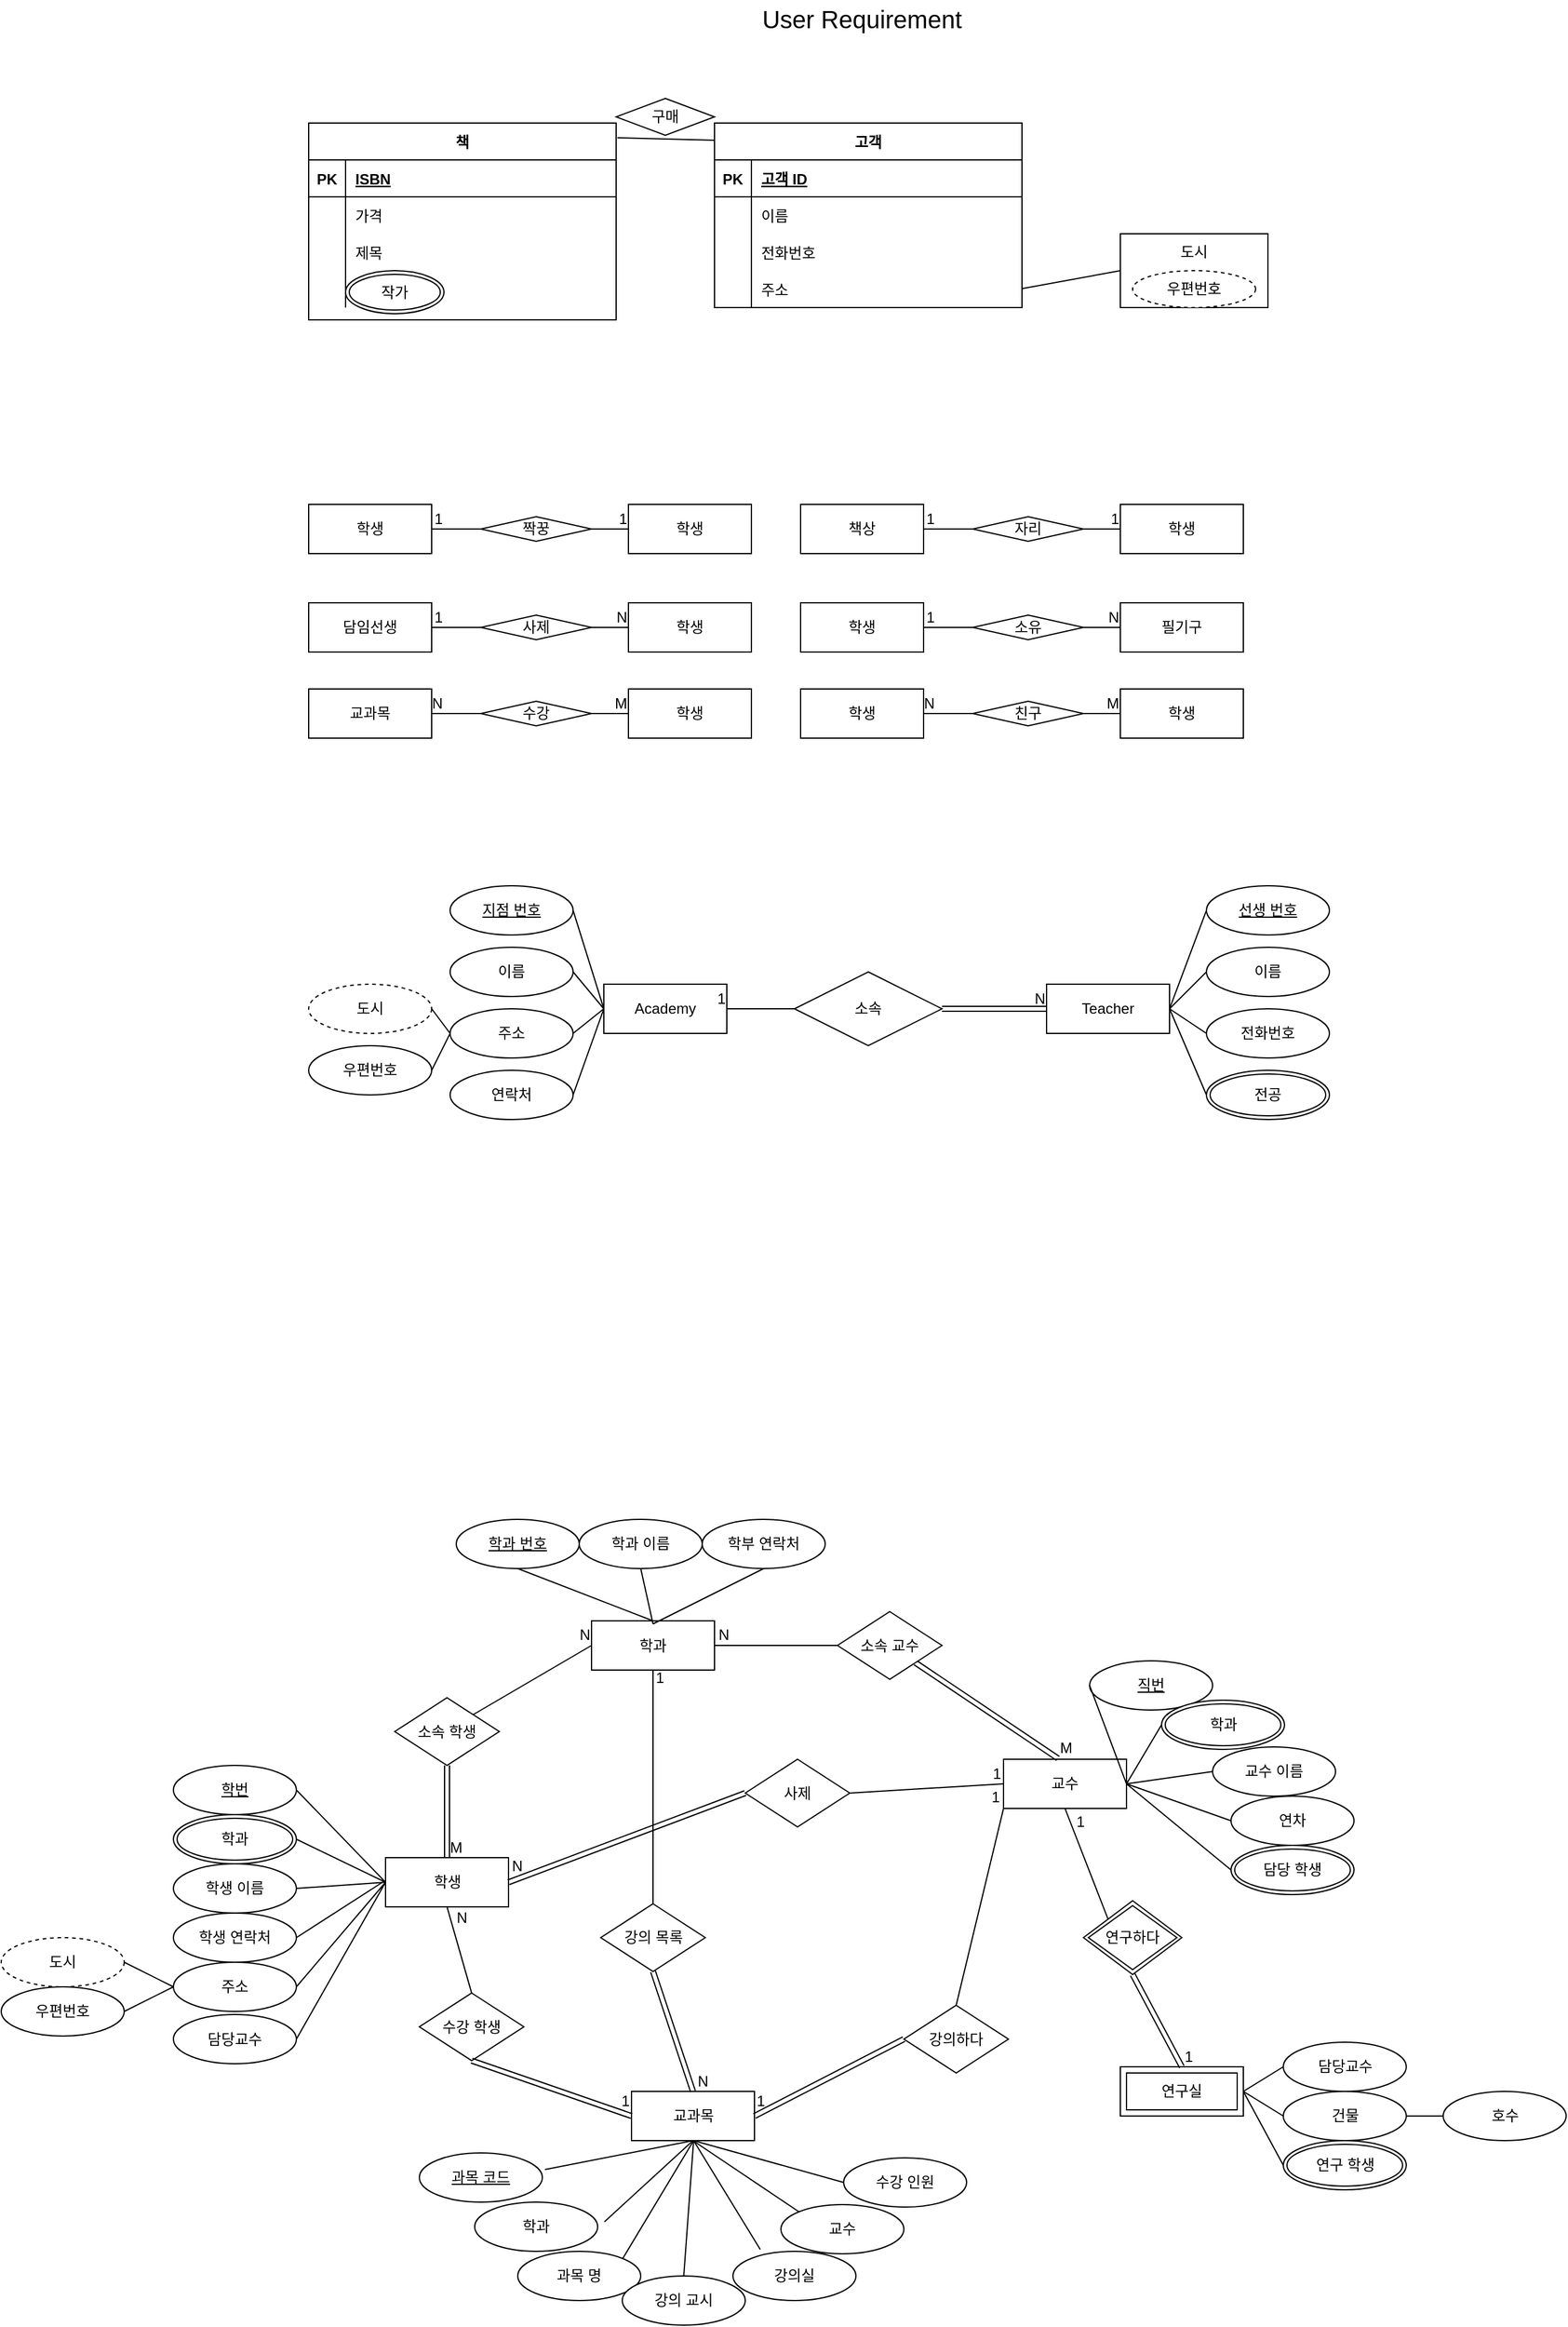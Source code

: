 <mxfile version="21.8.2" type="device">
  <diagram id="R2lEEEUBdFMjLlhIrx00" name="Page-1">
    <mxGraphModel dx="2099" dy="631" grid="1" gridSize="10" guides="1" tooltips="1" connect="1" arrows="1" fold="1" page="1" pageScale="1" pageWidth="850" pageHeight="1100" math="0" shadow="0" extFonts="Permanent Marker^https://fonts.googleapis.com/css?family=Permanent+Marker">
      <root>
        <mxCell id="0" />
        <mxCell id="1" parent="0" />
        <mxCell id="C-vyLk0tnHw3VtMMgP7b-2" value="고객" style="shape=table;startSize=30;container=1;collapsible=1;childLayout=tableLayout;fixedRows=1;rowLines=0;fontStyle=1;align=center;resizeLast=1;" parent="1" vertex="1">
          <mxGeometry x="450" y="120" width="250" height="150" as="geometry" />
        </mxCell>
        <mxCell id="C-vyLk0tnHw3VtMMgP7b-3" value="" style="shape=partialRectangle;collapsible=0;dropTarget=0;pointerEvents=0;fillColor=none;points=[[0,0.5],[1,0.5]];portConstraint=eastwest;top=0;left=0;right=0;bottom=1;" parent="C-vyLk0tnHw3VtMMgP7b-2" vertex="1">
          <mxGeometry y="30" width="250" height="30" as="geometry" />
        </mxCell>
        <mxCell id="C-vyLk0tnHw3VtMMgP7b-4" value="PK" style="shape=partialRectangle;overflow=hidden;connectable=0;fillColor=none;top=0;left=0;bottom=0;right=0;fontStyle=1;" parent="C-vyLk0tnHw3VtMMgP7b-3" vertex="1">
          <mxGeometry width="30" height="30" as="geometry">
            <mxRectangle width="30" height="30" as="alternateBounds" />
          </mxGeometry>
        </mxCell>
        <mxCell id="C-vyLk0tnHw3VtMMgP7b-5" value="고객 ID" style="shape=partialRectangle;overflow=hidden;connectable=0;fillColor=none;top=0;left=0;bottom=0;right=0;align=left;spacingLeft=6;fontStyle=5;" parent="C-vyLk0tnHw3VtMMgP7b-3" vertex="1">
          <mxGeometry x="30" width="220" height="30" as="geometry">
            <mxRectangle width="220" height="30" as="alternateBounds" />
          </mxGeometry>
        </mxCell>
        <mxCell id="C-vyLk0tnHw3VtMMgP7b-6" value="" style="shape=partialRectangle;collapsible=0;dropTarget=0;pointerEvents=0;fillColor=none;points=[[0,0.5],[1,0.5]];portConstraint=eastwest;top=0;left=0;right=0;bottom=0;" parent="C-vyLk0tnHw3VtMMgP7b-2" vertex="1">
          <mxGeometry y="60" width="250" height="30" as="geometry" />
        </mxCell>
        <mxCell id="C-vyLk0tnHw3VtMMgP7b-7" value="" style="shape=partialRectangle;overflow=hidden;connectable=0;fillColor=none;top=0;left=0;bottom=0;right=0;" parent="C-vyLk0tnHw3VtMMgP7b-6" vertex="1">
          <mxGeometry width="30" height="30" as="geometry">
            <mxRectangle width="30" height="30" as="alternateBounds" />
          </mxGeometry>
        </mxCell>
        <mxCell id="C-vyLk0tnHw3VtMMgP7b-8" value="이름" style="shape=partialRectangle;overflow=hidden;connectable=0;fillColor=none;top=0;left=0;bottom=0;right=0;align=left;spacingLeft=6;" parent="C-vyLk0tnHw3VtMMgP7b-6" vertex="1">
          <mxGeometry x="30" width="220" height="30" as="geometry">
            <mxRectangle width="220" height="30" as="alternateBounds" />
          </mxGeometry>
        </mxCell>
        <mxCell id="C-vyLk0tnHw3VtMMgP7b-9" value="" style="shape=partialRectangle;collapsible=0;dropTarget=0;pointerEvents=0;fillColor=none;points=[[0,0.5],[1,0.5]];portConstraint=eastwest;top=0;left=0;right=0;bottom=0;" parent="C-vyLk0tnHw3VtMMgP7b-2" vertex="1">
          <mxGeometry y="90" width="250" height="30" as="geometry" />
        </mxCell>
        <mxCell id="C-vyLk0tnHw3VtMMgP7b-10" value="" style="shape=partialRectangle;overflow=hidden;connectable=0;fillColor=none;top=0;left=0;bottom=0;right=0;" parent="C-vyLk0tnHw3VtMMgP7b-9" vertex="1">
          <mxGeometry width="30" height="30" as="geometry">
            <mxRectangle width="30" height="30" as="alternateBounds" />
          </mxGeometry>
        </mxCell>
        <mxCell id="C-vyLk0tnHw3VtMMgP7b-11" value="전화번호" style="shape=partialRectangle;overflow=hidden;connectable=0;fillColor=none;top=0;left=0;bottom=0;right=0;align=left;spacingLeft=6;" parent="C-vyLk0tnHw3VtMMgP7b-9" vertex="1">
          <mxGeometry x="30" width="220" height="30" as="geometry">
            <mxRectangle width="220" height="30" as="alternateBounds" />
          </mxGeometry>
        </mxCell>
        <mxCell id="0yMtdjZ281zvmZVVcCrk-2" value="" style="shape=partialRectangle;collapsible=0;dropTarget=0;pointerEvents=0;fillColor=none;points=[[0,0.5],[1,0.5]];portConstraint=eastwest;top=0;left=0;right=0;bottom=0;" vertex="1" parent="C-vyLk0tnHw3VtMMgP7b-2">
          <mxGeometry y="120" width="250" height="30" as="geometry" />
        </mxCell>
        <mxCell id="0yMtdjZ281zvmZVVcCrk-3" value="" style="shape=partialRectangle;overflow=hidden;connectable=0;fillColor=none;top=0;left=0;bottom=0;right=0;" vertex="1" parent="0yMtdjZ281zvmZVVcCrk-2">
          <mxGeometry width="30" height="30" as="geometry">
            <mxRectangle width="30" height="30" as="alternateBounds" />
          </mxGeometry>
        </mxCell>
        <mxCell id="0yMtdjZ281zvmZVVcCrk-4" value="주소" style="shape=partialRectangle;overflow=hidden;connectable=0;fillColor=none;top=0;left=0;bottom=0;right=0;align=left;spacingLeft=6;" vertex="1" parent="0yMtdjZ281zvmZVVcCrk-2">
          <mxGeometry x="30" width="220" height="30" as="geometry">
            <mxRectangle width="220" height="30" as="alternateBounds" />
          </mxGeometry>
        </mxCell>
        <mxCell id="C-vyLk0tnHw3VtMMgP7b-23" value="책" style="shape=table;startSize=30;container=1;collapsible=1;childLayout=tableLayout;fixedRows=1;rowLines=0;fontStyle=1;align=center;resizeLast=1;" parent="1" vertex="1">
          <mxGeometry x="120" y="120" width="250" height="160" as="geometry" />
        </mxCell>
        <mxCell id="C-vyLk0tnHw3VtMMgP7b-24" value="" style="shape=partialRectangle;collapsible=0;dropTarget=0;pointerEvents=0;fillColor=none;points=[[0,0.5],[1,0.5]];portConstraint=eastwest;top=0;left=0;right=0;bottom=1;" parent="C-vyLk0tnHw3VtMMgP7b-23" vertex="1">
          <mxGeometry y="30" width="250" height="30" as="geometry" />
        </mxCell>
        <mxCell id="C-vyLk0tnHw3VtMMgP7b-25" value="PK" style="shape=partialRectangle;overflow=hidden;connectable=0;fillColor=none;top=0;left=0;bottom=0;right=0;fontStyle=1;" parent="C-vyLk0tnHw3VtMMgP7b-24" vertex="1">
          <mxGeometry width="30" height="30" as="geometry">
            <mxRectangle width="30" height="30" as="alternateBounds" />
          </mxGeometry>
        </mxCell>
        <mxCell id="C-vyLk0tnHw3VtMMgP7b-26" value="ISBN" style="shape=partialRectangle;overflow=hidden;connectable=0;fillColor=none;top=0;left=0;bottom=0;right=0;align=left;spacingLeft=6;fontStyle=5;" parent="C-vyLk0tnHw3VtMMgP7b-24" vertex="1">
          <mxGeometry x="30" width="220" height="30" as="geometry">
            <mxRectangle width="220" height="30" as="alternateBounds" />
          </mxGeometry>
        </mxCell>
        <mxCell id="C-vyLk0tnHw3VtMMgP7b-27" value="" style="shape=partialRectangle;collapsible=0;dropTarget=0;pointerEvents=0;fillColor=none;points=[[0,0.5],[1,0.5]];portConstraint=eastwest;top=0;left=0;right=0;bottom=0;" parent="C-vyLk0tnHw3VtMMgP7b-23" vertex="1">
          <mxGeometry y="60" width="250" height="30" as="geometry" />
        </mxCell>
        <mxCell id="C-vyLk0tnHw3VtMMgP7b-28" value="" style="shape=partialRectangle;overflow=hidden;connectable=0;fillColor=none;top=0;left=0;bottom=0;right=0;" parent="C-vyLk0tnHw3VtMMgP7b-27" vertex="1">
          <mxGeometry width="30" height="30" as="geometry">
            <mxRectangle width="30" height="30" as="alternateBounds" />
          </mxGeometry>
        </mxCell>
        <mxCell id="C-vyLk0tnHw3VtMMgP7b-29" value="가격" style="shape=partialRectangle;overflow=hidden;connectable=0;fillColor=none;top=0;left=0;bottom=0;right=0;align=left;spacingLeft=6;" parent="C-vyLk0tnHw3VtMMgP7b-27" vertex="1">
          <mxGeometry x="30" width="220" height="30" as="geometry">
            <mxRectangle width="220" height="30" as="alternateBounds" />
          </mxGeometry>
        </mxCell>
        <mxCell id="0yMtdjZ281zvmZVVcCrk-5" value="" style="shape=partialRectangle;collapsible=0;dropTarget=0;pointerEvents=0;fillColor=none;points=[[0,0.5],[1,0.5]];portConstraint=eastwest;top=0;left=0;right=0;bottom=0;" vertex="1" parent="C-vyLk0tnHw3VtMMgP7b-23">
          <mxGeometry y="90" width="250" height="30" as="geometry" />
        </mxCell>
        <mxCell id="0yMtdjZ281zvmZVVcCrk-6" value="" style="shape=partialRectangle;overflow=hidden;connectable=0;fillColor=none;top=0;left=0;bottom=0;right=0;" vertex="1" parent="0yMtdjZ281zvmZVVcCrk-5">
          <mxGeometry width="30" height="30" as="geometry">
            <mxRectangle width="30" height="30" as="alternateBounds" />
          </mxGeometry>
        </mxCell>
        <mxCell id="0yMtdjZ281zvmZVVcCrk-7" value="제목" style="shape=partialRectangle;overflow=hidden;connectable=0;fillColor=none;top=0;left=0;bottom=0;right=0;align=left;spacingLeft=6;" vertex="1" parent="0yMtdjZ281zvmZVVcCrk-5">
          <mxGeometry x="30" width="220" height="30" as="geometry">
            <mxRectangle width="220" height="30" as="alternateBounds" />
          </mxGeometry>
        </mxCell>
        <mxCell id="0yMtdjZ281zvmZVVcCrk-8" value="" style="shape=partialRectangle;collapsible=0;dropTarget=0;pointerEvents=0;fillColor=none;points=[[0,0.5],[1,0.5]];portConstraint=eastwest;top=0;left=0;right=0;bottom=0;" vertex="1" parent="C-vyLk0tnHw3VtMMgP7b-23">
          <mxGeometry y="120" width="250" height="30" as="geometry" />
        </mxCell>
        <mxCell id="0yMtdjZ281zvmZVVcCrk-9" value="" style="shape=partialRectangle;overflow=hidden;connectable=0;fillColor=none;top=0;left=0;bottom=0;right=0;" vertex="1" parent="0yMtdjZ281zvmZVVcCrk-8">
          <mxGeometry width="30" height="30" as="geometry">
            <mxRectangle width="30" height="30" as="alternateBounds" />
          </mxGeometry>
        </mxCell>
        <mxCell id="0yMtdjZ281zvmZVVcCrk-10" value="" style="shape=partialRectangle;overflow=hidden;connectable=0;fillColor=none;top=0;left=0;bottom=0;right=0;align=left;spacingLeft=6;" vertex="1" parent="0yMtdjZ281zvmZVVcCrk-8">
          <mxGeometry x="30" width="220" height="30" as="geometry">
            <mxRectangle width="220" height="30" as="alternateBounds" />
          </mxGeometry>
        </mxCell>
        <mxCell id="0yMtdjZ281zvmZVVcCrk-13" value="" style="endArrow=none;html=1;rounded=0;exitX=1.004;exitY=0.075;exitDx=0;exitDy=0;exitPerimeter=0;entryX=0;entryY=0.093;entryDx=0;entryDy=0;entryPerimeter=0;" edge="1" parent="1" source="C-vyLk0tnHw3VtMMgP7b-23" target="C-vyLk0tnHw3VtMMgP7b-2">
          <mxGeometry width="50" height="50" relative="1" as="geometry">
            <mxPoint x="510" y="410" as="sourcePoint" />
            <mxPoint x="560" y="360" as="targetPoint" />
          </mxGeometry>
        </mxCell>
        <mxCell id="0yMtdjZ281zvmZVVcCrk-14" value="" style="rounded=0;whiteSpace=wrap;html=1;" vertex="1" parent="1">
          <mxGeometry x="780" y="210" width="120" height="60" as="geometry" />
        </mxCell>
        <mxCell id="0yMtdjZ281zvmZVVcCrk-16" value="" style="endArrow=none;html=1;rounded=0;entryX=0;entryY=0.5;entryDx=0;entryDy=0;exitX=0;exitY=0.5;exitDx=0;exitDy=0;" edge="1" parent="1" target="0yMtdjZ281zvmZVVcCrk-14">
          <mxGeometry width="50" height="50" relative="1" as="geometry">
            <mxPoint x="700" y="254.58" as="sourcePoint" />
            <mxPoint x="820" y="254.58" as="targetPoint" />
          </mxGeometry>
        </mxCell>
        <mxCell id="0yMtdjZ281zvmZVVcCrk-19" value="&lt;font style=&quot;font-size: 20px;&quot;&gt;User Requirement&lt;/font&gt;" style="text;html=1;strokeColor=none;fillColor=none;align=center;verticalAlign=middle;whiteSpace=wrap;rounded=0;" vertex="1" parent="1">
          <mxGeometry x="480" y="20" width="180" height="30" as="geometry" />
        </mxCell>
        <mxCell id="0yMtdjZ281zvmZVVcCrk-20" value="" style="rhombus;whiteSpace=wrap;html=1;" vertex="1" parent="1">
          <mxGeometry x="370" y="100" width="80" height="30" as="geometry" />
        </mxCell>
        <mxCell id="0yMtdjZ281zvmZVVcCrk-21" value="구매" style="text;html=1;strokeColor=none;fillColor=none;align=center;verticalAlign=middle;whiteSpace=wrap;rounded=0;" vertex="1" parent="1">
          <mxGeometry x="380" y="100" width="60" height="30" as="geometry" />
        </mxCell>
        <mxCell id="0yMtdjZ281zvmZVVcCrk-23" value="우편번호" style="ellipse;whiteSpace=wrap;html=1;align=center;dashed=1;" vertex="1" parent="1">
          <mxGeometry x="790" y="240" width="100" height="30" as="geometry" />
        </mxCell>
        <mxCell id="0yMtdjZ281zvmZVVcCrk-24" value="작가" style="ellipse;shape=doubleEllipse;margin=3;whiteSpace=wrap;html=1;align=center;" vertex="1" parent="1">
          <mxGeometry x="150" y="240" width="80" height="35" as="geometry" />
        </mxCell>
        <mxCell id="0yMtdjZ281zvmZVVcCrk-25" value="도시" style="text;html=1;strokeColor=none;fillColor=none;align=center;verticalAlign=middle;whiteSpace=wrap;rounded=0;" vertex="1" parent="1">
          <mxGeometry x="810" y="210" width="60" height="30" as="geometry" />
        </mxCell>
        <mxCell id="0yMtdjZ281zvmZVVcCrk-26" value="학생" style="ellipse;whiteSpace=wrap;html=1;align=center;" vertex="1" parent="1">
          <mxGeometry x="120" y="430" width="100" height="40" as="geometry" />
        </mxCell>
        <mxCell id="0yMtdjZ281zvmZVVcCrk-45" style="edgeStyle=orthogonalEdgeStyle;rounded=0;orthogonalLoop=1;jettySize=auto;html=1;exitX=1;exitY=0.5;exitDx=0;exitDy=0;" edge="1" parent="1" source="0yMtdjZ281zvmZVVcCrk-27">
          <mxGeometry relative="1" as="geometry">
            <mxPoint x="470" y="450.167" as="targetPoint" />
          </mxGeometry>
        </mxCell>
        <mxCell id="0yMtdjZ281zvmZVVcCrk-27" value="학생" style="ellipse;whiteSpace=wrap;html=1;align=center;" vertex="1" parent="1">
          <mxGeometry x="380" y="430" width="100" height="40" as="geometry" />
        </mxCell>
        <mxCell id="0yMtdjZ281zvmZVVcCrk-28" value="" style="endArrow=none;html=1;rounded=0;entryX=0;entryY=0.5;entryDx=0;entryDy=0;" edge="1" parent="1" target="0yMtdjZ281zvmZVVcCrk-27">
          <mxGeometry relative="1" as="geometry">
            <mxPoint x="220" y="450" as="sourcePoint" />
            <mxPoint x="300" y="450" as="targetPoint" />
          </mxGeometry>
        </mxCell>
        <mxCell id="0yMtdjZ281zvmZVVcCrk-29" value="1" style="resizable=0;html=1;whiteSpace=wrap;align=right;verticalAlign=bottom;" connectable="0" vertex="1" parent="0yMtdjZ281zvmZVVcCrk-28">
          <mxGeometry x="1" relative="1" as="geometry" />
        </mxCell>
        <mxCell id="0yMtdjZ281zvmZVVcCrk-30" value="1" style="resizable=0;html=1;whiteSpace=wrap;align=right;verticalAlign=bottom;" connectable="0" vertex="1" parent="0yMtdjZ281zvmZVVcCrk-28">
          <mxGeometry x="1" relative="1" as="geometry">
            <mxPoint x="-150" as="offset" />
          </mxGeometry>
        </mxCell>
        <mxCell id="0yMtdjZ281zvmZVVcCrk-46" value="1" style="resizable=0;html=1;whiteSpace=wrap;align=right;verticalAlign=bottom;" connectable="0" vertex="1" parent="0yMtdjZ281zvmZVVcCrk-28">
          <mxGeometry x="1" relative="1" as="geometry">
            <mxPoint x="-150" y="80" as="offset" />
          </mxGeometry>
        </mxCell>
        <mxCell id="0yMtdjZ281zvmZVVcCrk-69" value="1" style="resizable=0;html=1;whiteSpace=wrap;align=right;verticalAlign=bottom;" connectable="0" vertex="1" parent="0yMtdjZ281zvmZVVcCrk-28">
          <mxGeometry x="1" relative="1" as="geometry">
            <mxPoint x="250" y="80" as="offset" />
          </mxGeometry>
        </mxCell>
        <mxCell id="0yMtdjZ281zvmZVVcCrk-32" value="짝꿍" style="shape=rhombus;perimeter=rhombusPerimeter;whiteSpace=wrap;html=1;align=center;" vertex="1" parent="1">
          <mxGeometry x="260" y="440" width="90" height="20" as="geometry" />
        </mxCell>
        <mxCell id="0yMtdjZ281zvmZVVcCrk-33" value="담임 선생" style="ellipse;whiteSpace=wrap;html=1;align=center;" vertex="1" parent="1">
          <mxGeometry x="120" y="510" width="100" height="40" as="geometry" />
        </mxCell>
        <mxCell id="0yMtdjZ281zvmZVVcCrk-34" value="학생" style="ellipse;whiteSpace=wrap;html=1;align=center;" vertex="1" parent="1">
          <mxGeometry x="380" y="510" width="100" height="40" as="geometry" />
        </mxCell>
        <mxCell id="0yMtdjZ281zvmZVVcCrk-43" value="" style="endArrow=none;html=1;rounded=0;" edge="1" parent="1" source="0yMtdjZ281zvmZVVcCrk-38">
          <mxGeometry relative="1" as="geometry">
            <mxPoint x="220" y="530" as="sourcePoint" />
            <mxPoint x="380" y="530" as="targetPoint" />
          </mxGeometry>
        </mxCell>
        <mxCell id="0yMtdjZ281zvmZVVcCrk-44" value="N" style="resizable=0;html=1;whiteSpace=wrap;align=right;verticalAlign=bottom;" connectable="0" vertex="1" parent="0yMtdjZ281zvmZVVcCrk-43">
          <mxGeometry x="1" relative="1" as="geometry" />
        </mxCell>
        <mxCell id="0yMtdjZ281zvmZVVcCrk-49" value="교과목" style="ellipse;whiteSpace=wrap;html=1;align=center;" vertex="1" parent="1">
          <mxGeometry x="120" y="580" width="100" height="40" as="geometry" />
        </mxCell>
        <mxCell id="0yMtdjZ281zvmZVVcCrk-50" value="학생" style="ellipse;whiteSpace=wrap;html=1;align=center;" vertex="1" parent="1">
          <mxGeometry x="380" y="580" width="100" height="40" as="geometry" />
        </mxCell>
        <mxCell id="0yMtdjZ281zvmZVVcCrk-54" value="M" style="resizable=0;html=1;whiteSpace=wrap;align=right;verticalAlign=bottom;" connectable="0" vertex="1" parent="1">
          <mxGeometry x="380" y="600" as="geometry" />
        </mxCell>
        <mxCell id="0yMtdjZ281zvmZVVcCrk-55" value="학생" style="ellipse;whiteSpace=wrap;html=1;align=center;" vertex="1" parent="1">
          <mxGeometry x="520" y="580" width="100" height="40" as="geometry" />
        </mxCell>
        <mxCell id="0yMtdjZ281zvmZVVcCrk-56" value="학생" style="ellipse;whiteSpace=wrap;html=1;align=center;" vertex="1" parent="1">
          <mxGeometry x="780" y="580" width="100" height="40" as="geometry" />
        </mxCell>
        <mxCell id="0yMtdjZ281zvmZVVcCrk-58" value="" style="endArrow=none;html=1;rounded=0;" edge="1" parent="1" source="0yMtdjZ281zvmZVVcCrk-57">
          <mxGeometry relative="1" as="geometry">
            <mxPoint x="620" y="600" as="sourcePoint" />
            <mxPoint x="780" y="600" as="targetPoint" />
          </mxGeometry>
        </mxCell>
        <mxCell id="0yMtdjZ281zvmZVVcCrk-59" value="N" style="resizable=0;html=1;whiteSpace=wrap;align=right;verticalAlign=bottom;" connectable="0" vertex="1" parent="0yMtdjZ281zvmZVVcCrk-58">
          <mxGeometry x="1" relative="1" as="geometry">
            <mxPoint x="-150" as="offset" />
          </mxGeometry>
        </mxCell>
        <mxCell id="0yMtdjZ281zvmZVVcCrk-60" value="M" style="resizable=0;html=1;whiteSpace=wrap;align=right;verticalAlign=bottom;" connectable="0" vertex="1" parent="1">
          <mxGeometry x="780" y="600" as="geometry" />
        </mxCell>
        <mxCell id="0yMtdjZ281zvmZVVcCrk-61" value="책상" style="ellipse;whiteSpace=wrap;html=1;align=center;" vertex="1" parent="1">
          <mxGeometry x="520" y="430" width="100" height="40" as="geometry" />
        </mxCell>
        <mxCell id="0yMtdjZ281zvmZVVcCrk-62" style="edgeStyle=orthogonalEdgeStyle;rounded=0;orthogonalLoop=1;jettySize=auto;html=1;exitX=1;exitY=0.5;exitDx=0;exitDy=0;" edge="1" source="0yMtdjZ281zvmZVVcCrk-63" parent="1">
          <mxGeometry relative="1" as="geometry">
            <mxPoint x="870" y="450.167" as="targetPoint" />
          </mxGeometry>
        </mxCell>
        <mxCell id="0yMtdjZ281zvmZVVcCrk-63" value="학생" style="ellipse;whiteSpace=wrap;html=1;align=center;" vertex="1" parent="1">
          <mxGeometry x="780" y="430" width="100" height="40" as="geometry" />
        </mxCell>
        <mxCell id="0yMtdjZ281zvmZVVcCrk-64" value="" style="endArrow=none;html=1;rounded=0;entryX=0;entryY=0.5;entryDx=0;entryDy=0;" edge="1" target="0yMtdjZ281zvmZVVcCrk-63" parent="1" source="0yMtdjZ281zvmZVVcCrk-68">
          <mxGeometry relative="1" as="geometry">
            <mxPoint x="620" y="450" as="sourcePoint" />
            <mxPoint x="700" y="450" as="targetPoint" />
          </mxGeometry>
        </mxCell>
        <mxCell id="0yMtdjZ281zvmZVVcCrk-65" value="1" style="resizable=0;html=1;whiteSpace=wrap;align=right;verticalAlign=bottom;" connectable="0" vertex="1" parent="0yMtdjZ281zvmZVVcCrk-64">
          <mxGeometry x="1" relative="1" as="geometry" />
        </mxCell>
        <mxCell id="0yMtdjZ281zvmZVVcCrk-66" value="1" style="resizable=0;html=1;whiteSpace=wrap;align=right;verticalAlign=bottom;" connectable="0" vertex="1" parent="0yMtdjZ281zvmZVVcCrk-64">
          <mxGeometry x="1" relative="1" as="geometry">
            <mxPoint x="-150" as="offset" />
          </mxGeometry>
        </mxCell>
        <mxCell id="0yMtdjZ281zvmZVVcCrk-70" value="학생" style="ellipse;whiteSpace=wrap;html=1;align=center;" vertex="1" parent="1">
          <mxGeometry x="520" y="510" width="100" height="40" as="geometry" />
        </mxCell>
        <mxCell id="0yMtdjZ281zvmZVVcCrk-71" value="필기구" style="ellipse;whiteSpace=wrap;html=1;align=center;" vertex="1" parent="1">
          <mxGeometry x="780" y="510" width="100" height="40" as="geometry" />
        </mxCell>
        <mxCell id="0yMtdjZ281zvmZVVcCrk-73" value="" style="endArrow=none;html=1;rounded=0;" edge="1" parent="1">
          <mxGeometry relative="1" as="geometry">
            <mxPoint x="620" y="530" as="sourcePoint" />
            <mxPoint x="780" y="530" as="targetPoint" />
          </mxGeometry>
        </mxCell>
        <mxCell id="0yMtdjZ281zvmZVVcCrk-74" value="N" style="resizable=0;html=1;whiteSpace=wrap;align=right;verticalAlign=bottom;" connectable="0" vertex="1" parent="0yMtdjZ281zvmZVVcCrk-73">
          <mxGeometry x="1" relative="1" as="geometry" />
        </mxCell>
        <mxCell id="0yMtdjZ281zvmZVVcCrk-75" value="학생" style="rounded=1;arcSize=10;whiteSpace=wrap;html=1;align=center;" vertex="1" parent="1">
          <mxGeometry x="120" y="430" width="100" height="40" as="geometry" />
        </mxCell>
        <mxCell id="0yMtdjZ281zvmZVVcCrk-76" value="학생" style="whiteSpace=wrap;html=1;align=center;" vertex="1" parent="1">
          <mxGeometry x="380" y="430" width="100" height="40" as="geometry" />
        </mxCell>
        <mxCell id="0yMtdjZ281zvmZVVcCrk-77" value="담임선생" style="whiteSpace=wrap;html=1;align=center;" vertex="1" parent="1">
          <mxGeometry x="120" y="510" width="100" height="40" as="geometry" />
        </mxCell>
        <mxCell id="0yMtdjZ281zvmZVVcCrk-78" value="학생" style="whiteSpace=wrap;html=1;align=center;" vertex="1" parent="1">
          <mxGeometry x="380" y="510" width="100" height="40" as="geometry" />
        </mxCell>
        <mxCell id="0yMtdjZ281zvmZVVcCrk-79" value="교과목" style="whiteSpace=wrap;html=1;align=center;" vertex="1" parent="1">
          <mxGeometry x="120" y="580" width="100" height="40" as="geometry" />
        </mxCell>
        <mxCell id="0yMtdjZ281zvmZVVcCrk-80" value="학생" style="whiteSpace=wrap;html=1;align=center;" vertex="1" parent="1">
          <mxGeometry x="380" y="580" width="100" height="40" as="geometry" />
        </mxCell>
        <mxCell id="0yMtdjZ281zvmZVVcCrk-81" value="책상" style="whiteSpace=wrap;html=1;align=center;" vertex="1" parent="1">
          <mxGeometry x="520" y="430" width="100" height="40" as="geometry" />
        </mxCell>
        <mxCell id="0yMtdjZ281zvmZVVcCrk-82" value="학생" style="whiteSpace=wrap;html=1;align=center;" vertex="1" parent="1">
          <mxGeometry x="520" y="510" width="100" height="40" as="geometry" />
        </mxCell>
        <mxCell id="0yMtdjZ281zvmZVVcCrk-83" value="학생" style="whiteSpace=wrap;html=1;align=center;" vertex="1" parent="1">
          <mxGeometry x="520" y="580" width="100" height="40" as="geometry" />
        </mxCell>
        <mxCell id="0yMtdjZ281zvmZVVcCrk-84" value="학생" style="whiteSpace=wrap;html=1;align=center;" vertex="1" parent="1">
          <mxGeometry x="780" y="430" width="100" height="40" as="geometry" />
        </mxCell>
        <mxCell id="0yMtdjZ281zvmZVVcCrk-85" value="학생" style="whiteSpace=wrap;html=1;align=center;" vertex="1" parent="1">
          <mxGeometry x="780" y="580" width="100" height="40" as="geometry" />
        </mxCell>
        <mxCell id="0yMtdjZ281zvmZVVcCrk-86" value="필기구" style="whiteSpace=wrap;html=1;align=center;" vertex="1" parent="1">
          <mxGeometry x="780" y="510" width="100" height="40" as="geometry" />
        </mxCell>
        <mxCell id="0yMtdjZ281zvmZVVcCrk-87" value="" style="endArrow=none;html=1;rounded=0;" edge="1" parent="1" target="0yMtdjZ281zvmZVVcCrk-38">
          <mxGeometry relative="1" as="geometry">
            <mxPoint x="220" y="530" as="sourcePoint" />
            <mxPoint x="380" y="530" as="targetPoint" />
          </mxGeometry>
        </mxCell>
        <mxCell id="0yMtdjZ281zvmZVVcCrk-38" value="사제" style="shape=rhombus;perimeter=rhombusPerimeter;whiteSpace=wrap;html=1;align=center;" vertex="1" parent="1">
          <mxGeometry x="260" y="520" width="90" height="20" as="geometry" />
        </mxCell>
        <mxCell id="0yMtdjZ281zvmZVVcCrk-90" value="" style="endArrow=none;html=1;rounded=0;" edge="1" parent="1" target="0yMtdjZ281zvmZVVcCrk-57">
          <mxGeometry relative="1" as="geometry">
            <mxPoint x="620" y="600" as="sourcePoint" />
            <mxPoint x="780" y="600" as="targetPoint" />
          </mxGeometry>
        </mxCell>
        <mxCell id="0yMtdjZ281zvmZVVcCrk-57" value="친구" style="shape=rhombus;perimeter=rhombusPerimeter;whiteSpace=wrap;html=1;align=center;" vertex="1" parent="1">
          <mxGeometry x="660" y="590" width="90" height="20" as="geometry" />
        </mxCell>
        <mxCell id="0yMtdjZ281zvmZVVcCrk-92" value="" style="endArrow=none;html=1;rounded=0;entryX=0;entryY=0.5;entryDx=0;entryDy=0;" edge="1" parent="1" target="0yMtdjZ281zvmZVVcCrk-68">
          <mxGeometry relative="1" as="geometry">
            <mxPoint x="620" y="450" as="sourcePoint" />
            <mxPoint x="780" y="450" as="targetPoint" />
          </mxGeometry>
        </mxCell>
        <mxCell id="0yMtdjZ281zvmZVVcCrk-68" value="자리" style="shape=rhombus;perimeter=rhombusPerimeter;whiteSpace=wrap;html=1;align=center;" vertex="1" parent="1">
          <mxGeometry x="660" y="440" width="90" height="20" as="geometry" />
        </mxCell>
        <mxCell id="0yMtdjZ281zvmZVVcCrk-52" value="" style="endArrow=none;html=1;rounded=0;" edge="1" parent="1">
          <mxGeometry relative="1" as="geometry">
            <mxPoint x="220" y="600" as="sourcePoint" />
            <mxPoint x="380" y="600" as="targetPoint" />
          </mxGeometry>
        </mxCell>
        <mxCell id="0yMtdjZ281zvmZVVcCrk-53" value="N" style="resizable=0;html=1;whiteSpace=wrap;align=right;verticalAlign=bottom;" connectable="0" vertex="1" parent="0yMtdjZ281zvmZVVcCrk-52">
          <mxGeometry x="1" relative="1" as="geometry">
            <mxPoint x="-150" as="offset" />
          </mxGeometry>
        </mxCell>
        <mxCell id="0yMtdjZ281zvmZVVcCrk-51" value="수강" style="shape=rhombus;perimeter=rhombusPerimeter;whiteSpace=wrap;html=1;align=center;" vertex="1" parent="1">
          <mxGeometry x="260" y="590" width="90" height="20" as="geometry" />
        </mxCell>
        <mxCell id="0yMtdjZ281zvmZVVcCrk-72" value="소유" style="shape=rhombus;perimeter=rhombusPerimeter;whiteSpace=wrap;html=1;align=center;" vertex="1" parent="1">
          <mxGeometry x="660" y="520" width="90" height="20" as="geometry" />
        </mxCell>
        <mxCell id="0yMtdjZ281zvmZVVcCrk-97" value="학생" style="whiteSpace=wrap;html=1;align=center;" vertex="1" parent="1">
          <mxGeometry x="120" y="430" width="100" height="40" as="geometry" />
        </mxCell>
        <mxCell id="0yMtdjZ281zvmZVVcCrk-98" value="Academy" style="whiteSpace=wrap;html=1;align=center;" vertex="1" parent="1">
          <mxGeometry x="360" y="820" width="100" height="40" as="geometry" />
        </mxCell>
        <mxCell id="0yMtdjZ281zvmZVVcCrk-99" value="지점 번호" style="ellipse;whiteSpace=wrap;html=1;align=center;fontStyle=4;" vertex="1" parent="1">
          <mxGeometry x="235" y="740" width="100" height="40" as="geometry" />
        </mxCell>
        <mxCell id="0yMtdjZ281zvmZVVcCrk-100" value="이름" style="ellipse;whiteSpace=wrap;html=1;align=center;" vertex="1" parent="1">
          <mxGeometry x="235" y="790" width="100" height="40" as="geometry" />
        </mxCell>
        <mxCell id="0yMtdjZ281zvmZVVcCrk-102" value="주소" style="ellipse;whiteSpace=wrap;html=1;align=center;" vertex="1" parent="1">
          <mxGeometry x="235" y="840" width="100" height="40" as="geometry" />
        </mxCell>
        <mxCell id="0yMtdjZ281zvmZVVcCrk-103" value="도시" style="ellipse;whiteSpace=wrap;html=1;align=center;dashed=1;" vertex="1" parent="1">
          <mxGeometry x="120" y="820" width="100" height="40" as="geometry" />
        </mxCell>
        <mxCell id="0yMtdjZ281zvmZVVcCrk-104" value="우편번호" style="ellipse;whiteSpace=wrap;html=1;align=center;" vertex="1" parent="1">
          <mxGeometry x="120" y="870" width="100" height="40" as="geometry" />
        </mxCell>
        <mxCell id="0yMtdjZ281zvmZVVcCrk-105" value="연락처" style="ellipse;whiteSpace=wrap;html=1;align=center;" vertex="1" parent="1">
          <mxGeometry x="235" y="890" width="100" height="40" as="geometry" />
        </mxCell>
        <mxCell id="0yMtdjZ281zvmZVVcCrk-106" value="Teacher" style="whiteSpace=wrap;html=1;align=center;" vertex="1" parent="1">
          <mxGeometry x="720" y="820" width="100" height="40" as="geometry" />
        </mxCell>
        <mxCell id="0yMtdjZ281zvmZVVcCrk-107" value="선생 번호" style="ellipse;whiteSpace=wrap;html=1;align=center;fontStyle=4;" vertex="1" parent="1">
          <mxGeometry x="850" y="740" width="100" height="40" as="geometry" />
        </mxCell>
        <mxCell id="0yMtdjZ281zvmZVVcCrk-109" value="이름" style="ellipse;whiteSpace=wrap;html=1;align=center;" vertex="1" parent="1">
          <mxGeometry x="850" y="790" width="100" height="40" as="geometry" />
        </mxCell>
        <mxCell id="0yMtdjZ281zvmZVVcCrk-110" value="전화번호" style="ellipse;whiteSpace=wrap;html=1;align=center;" vertex="1" parent="1">
          <mxGeometry x="850" y="840" width="100" height="40" as="geometry" />
        </mxCell>
        <mxCell id="0yMtdjZ281zvmZVVcCrk-111" value="전공" style="ellipse;shape=doubleEllipse;margin=3;whiteSpace=wrap;html=1;align=center;" vertex="1" parent="1">
          <mxGeometry x="850" y="890" width="100" height="40" as="geometry" />
        </mxCell>
        <mxCell id="0yMtdjZ281zvmZVVcCrk-112" value="소속" style="shape=rhombus;perimeter=rhombusPerimeter;whiteSpace=wrap;html=1;align=center;" vertex="1" parent="1">
          <mxGeometry x="515" y="810" width="120" height="60" as="geometry" />
        </mxCell>
        <mxCell id="0yMtdjZ281zvmZVVcCrk-113" value="" style="shape=link;html=1;rounded=0;entryX=0;entryY=0.5;entryDx=0;entryDy=0;exitX=1;exitY=0.5;exitDx=0;exitDy=0;" edge="1" parent="1" source="0yMtdjZ281zvmZVVcCrk-112" target="0yMtdjZ281zvmZVVcCrk-106">
          <mxGeometry relative="1" as="geometry">
            <mxPoint x="520" y="820" as="sourcePoint" />
            <mxPoint x="680" y="820" as="targetPoint" />
          </mxGeometry>
        </mxCell>
        <mxCell id="0yMtdjZ281zvmZVVcCrk-114" value="N" style="resizable=0;html=1;whiteSpace=wrap;align=right;verticalAlign=bottom;" connectable="0" vertex="1" parent="0yMtdjZ281zvmZVVcCrk-113">
          <mxGeometry x="1" relative="1" as="geometry" />
        </mxCell>
        <mxCell id="0yMtdjZ281zvmZVVcCrk-115" value="" style="endArrow=none;html=1;rounded=0;entryX=1;entryY=0.5;entryDx=0;entryDy=0;exitX=0;exitY=0.5;exitDx=0;exitDy=0;" edge="1" parent="1" source="0yMtdjZ281zvmZVVcCrk-112" target="0yMtdjZ281zvmZVVcCrk-98">
          <mxGeometry relative="1" as="geometry">
            <mxPoint x="520" y="820" as="sourcePoint" />
            <mxPoint x="680" y="820" as="targetPoint" />
          </mxGeometry>
        </mxCell>
        <mxCell id="0yMtdjZ281zvmZVVcCrk-116" value="1" style="resizable=0;html=1;whiteSpace=wrap;align=right;verticalAlign=bottom;" connectable="0" vertex="1" parent="0yMtdjZ281zvmZVVcCrk-115">
          <mxGeometry x="1" relative="1" as="geometry" />
        </mxCell>
        <mxCell id="0yMtdjZ281zvmZVVcCrk-117" value="" style="endArrow=none;html=1;rounded=0;exitX=1;exitY=0.5;exitDx=0;exitDy=0;entryX=0;entryY=0.5;entryDx=0;entryDy=0;" edge="1" parent="1" source="0yMtdjZ281zvmZVVcCrk-99" target="0yMtdjZ281zvmZVVcCrk-98">
          <mxGeometry relative="1" as="geometry">
            <mxPoint x="520" y="800" as="sourcePoint" />
            <mxPoint x="680" y="800" as="targetPoint" />
          </mxGeometry>
        </mxCell>
        <mxCell id="0yMtdjZ281zvmZVVcCrk-118" value="" style="endArrow=none;html=1;rounded=0;exitX=1;exitY=0.5;exitDx=0;exitDy=0;" edge="1" parent="1" source="0yMtdjZ281zvmZVVcCrk-100">
          <mxGeometry relative="1" as="geometry">
            <mxPoint x="345" y="770" as="sourcePoint" />
            <mxPoint x="360" y="840" as="targetPoint" />
          </mxGeometry>
        </mxCell>
        <mxCell id="0yMtdjZ281zvmZVVcCrk-119" value="" style="endArrow=none;html=1;rounded=0;exitX=1;exitY=0.5;exitDx=0;exitDy=0;entryX=0;entryY=0.5;entryDx=0;entryDy=0;" edge="1" parent="1" source="0yMtdjZ281zvmZVVcCrk-102" target="0yMtdjZ281zvmZVVcCrk-98">
          <mxGeometry relative="1" as="geometry">
            <mxPoint x="345" y="770" as="sourcePoint" />
            <mxPoint x="370" y="850" as="targetPoint" />
          </mxGeometry>
        </mxCell>
        <mxCell id="0yMtdjZ281zvmZVVcCrk-120" value="" style="endArrow=none;html=1;rounded=0;exitX=1;exitY=0.5;exitDx=0;exitDy=0;" edge="1" parent="1" source="0yMtdjZ281zvmZVVcCrk-105">
          <mxGeometry relative="1" as="geometry">
            <mxPoint x="340" y="910" as="sourcePoint" />
            <mxPoint x="360" y="840" as="targetPoint" />
          </mxGeometry>
        </mxCell>
        <mxCell id="0yMtdjZ281zvmZVVcCrk-122" value="" style="endArrow=none;html=1;rounded=0;exitX=1;exitY=0.5;exitDx=0;exitDy=0;entryX=0;entryY=0.5;entryDx=0;entryDy=0;" edge="1" parent="1" source="0yMtdjZ281zvmZVVcCrk-103" target="0yMtdjZ281zvmZVVcCrk-102">
          <mxGeometry relative="1" as="geometry">
            <mxPoint x="220" y="820" as="sourcePoint" />
            <mxPoint x="245" y="900" as="targetPoint" />
          </mxGeometry>
        </mxCell>
        <mxCell id="0yMtdjZ281zvmZVVcCrk-123" value="" style="endArrow=none;html=1;rounded=0;exitX=1;exitY=0.5;exitDx=0;exitDy=0;entryX=0;entryY=0.5;entryDx=0;entryDy=0;" edge="1" parent="1" source="0yMtdjZ281zvmZVVcCrk-104" target="0yMtdjZ281zvmZVVcCrk-102">
          <mxGeometry relative="1" as="geometry">
            <mxPoint x="230" y="850" as="sourcePoint" />
            <mxPoint x="245" y="870" as="targetPoint" />
          </mxGeometry>
        </mxCell>
        <mxCell id="0yMtdjZ281zvmZVVcCrk-125" value="" style="endArrow=none;html=1;rounded=0;entryX=0;entryY=0.5;entryDx=0;entryDy=0;exitX=1;exitY=0.5;exitDx=0;exitDy=0;" edge="1" parent="1" source="0yMtdjZ281zvmZVVcCrk-106" target="0yMtdjZ281zvmZVVcCrk-107">
          <mxGeometry relative="1" as="geometry">
            <mxPoint x="570" y="780" as="sourcePoint" />
            <mxPoint x="730" y="780" as="targetPoint" />
          </mxGeometry>
        </mxCell>
        <mxCell id="0yMtdjZ281zvmZVVcCrk-126" value="" style="endArrow=none;html=1;rounded=0;entryX=0;entryY=0.5;entryDx=0;entryDy=0;exitX=1;exitY=0.5;exitDx=0;exitDy=0;" edge="1" parent="1" source="0yMtdjZ281zvmZVVcCrk-106" target="0yMtdjZ281zvmZVVcCrk-109">
          <mxGeometry relative="1" as="geometry">
            <mxPoint x="570" y="780" as="sourcePoint" />
            <mxPoint x="730" y="780" as="targetPoint" />
          </mxGeometry>
        </mxCell>
        <mxCell id="0yMtdjZ281zvmZVVcCrk-127" value="" style="endArrow=none;html=1;rounded=0;entryX=0;entryY=0.5;entryDx=0;entryDy=0;" edge="1" parent="1" target="0yMtdjZ281zvmZVVcCrk-110">
          <mxGeometry relative="1" as="geometry">
            <mxPoint x="820" y="840" as="sourcePoint" />
            <mxPoint x="730" y="780" as="targetPoint" />
          </mxGeometry>
        </mxCell>
        <mxCell id="0yMtdjZ281zvmZVVcCrk-128" value="" style="endArrow=none;html=1;rounded=0;entryX=0;entryY=0.5;entryDx=0;entryDy=0;exitX=1;exitY=0.5;exitDx=0;exitDy=0;" edge="1" parent="1" source="0yMtdjZ281zvmZVVcCrk-106" target="0yMtdjZ281zvmZVVcCrk-111">
          <mxGeometry relative="1" as="geometry">
            <mxPoint x="570" y="780" as="sourcePoint" />
            <mxPoint x="730" y="780" as="targetPoint" />
          </mxGeometry>
        </mxCell>
        <mxCell id="0yMtdjZ281zvmZVVcCrk-132" value="학생" style="whiteSpace=wrap;html=1;align=center;" vertex="1" parent="1">
          <mxGeometry x="182.5" y="1530" width="100" height="40" as="geometry" />
        </mxCell>
        <mxCell id="0yMtdjZ281zvmZVVcCrk-133" value="교수" style="whiteSpace=wrap;html=1;align=center;" vertex="1" parent="1">
          <mxGeometry x="685" y="1450" width="100" height="40" as="geometry" />
        </mxCell>
        <mxCell id="0yMtdjZ281zvmZVVcCrk-134" value="교과목" style="whiteSpace=wrap;html=1;align=center;" vertex="1" parent="1">
          <mxGeometry x="382.5" y="1720" width="100" height="40" as="geometry" />
        </mxCell>
        <mxCell id="0yMtdjZ281zvmZVVcCrk-135" value="학과" style="whiteSpace=wrap;html=1;align=center;" vertex="1" parent="1">
          <mxGeometry x="350" y="1337.5" width="100" height="40" as="geometry" />
        </mxCell>
        <mxCell id="0yMtdjZ281zvmZVVcCrk-136" value="학번" style="ellipse;whiteSpace=wrap;html=1;align=center;fontStyle=4;" vertex="1" parent="1">
          <mxGeometry x="10" y="1455" width="100" height="40" as="geometry" />
        </mxCell>
        <mxCell id="0yMtdjZ281zvmZVVcCrk-137" value="학생 이름" style="ellipse;whiteSpace=wrap;html=1;align=center;" vertex="1" parent="1">
          <mxGeometry x="10" y="1535" width="100" height="40" as="geometry" />
        </mxCell>
        <mxCell id="0yMtdjZ281zvmZVVcCrk-138" value="학생 연락처" style="ellipse;whiteSpace=wrap;html=1;align=center;" vertex="1" parent="1">
          <mxGeometry x="10" y="1575" width="100" height="40" as="geometry" />
        </mxCell>
        <mxCell id="0yMtdjZ281zvmZVVcCrk-139" value="주소" style="ellipse;whiteSpace=wrap;html=1;align=center;" vertex="1" parent="1">
          <mxGeometry x="10" y="1615" width="100" height="40" as="geometry" />
        </mxCell>
        <mxCell id="0yMtdjZ281zvmZVVcCrk-140" value="도시" style="ellipse;whiteSpace=wrap;html=1;align=center;dashed=1;" vertex="1" parent="1">
          <mxGeometry x="-130" y="1595" width="100" height="40" as="geometry" />
        </mxCell>
        <mxCell id="0yMtdjZ281zvmZVVcCrk-141" value="우편번호" style="ellipse;whiteSpace=wrap;html=1;align=center;" vertex="1" parent="1">
          <mxGeometry x="-130" y="1635" width="100" height="40" as="geometry" />
        </mxCell>
        <mxCell id="0yMtdjZ281zvmZVVcCrk-143" value="학과 번호" style="ellipse;whiteSpace=wrap;html=1;align=center;fontStyle=4;" vertex="1" parent="1">
          <mxGeometry x="240" y="1255" width="100" height="40" as="geometry" />
        </mxCell>
        <mxCell id="0yMtdjZ281zvmZVVcCrk-145" value="학과 이름" style="ellipse;whiteSpace=wrap;html=1;align=center;" vertex="1" parent="1">
          <mxGeometry x="340" y="1255" width="100" height="40" as="geometry" />
        </mxCell>
        <mxCell id="0yMtdjZ281zvmZVVcCrk-146" value="학부 연락처" style="ellipse;whiteSpace=wrap;html=1;align=center;" vertex="1" parent="1">
          <mxGeometry x="440" y="1255" width="100" height="40" as="geometry" />
        </mxCell>
        <mxCell id="0yMtdjZ281zvmZVVcCrk-147" value="직번" style="ellipse;whiteSpace=wrap;html=1;align=center;fontStyle=4;direction=west;" vertex="1" parent="1">
          <mxGeometry x="755" y="1370" width="100" height="40" as="geometry" />
        </mxCell>
        <mxCell id="0yMtdjZ281zvmZVVcCrk-148" value="교수 이름" style="ellipse;whiteSpace=wrap;html=1;align=center;direction=west;" vertex="1" parent="1">
          <mxGeometry x="855" y="1440" width="100" height="40" as="geometry" />
        </mxCell>
        <mxCell id="0yMtdjZ281zvmZVVcCrk-150" value="연차" style="ellipse;whiteSpace=wrap;html=1;align=center;direction=west;" vertex="1" parent="1">
          <mxGeometry x="870" y="1480" width="100" height="40" as="geometry" />
        </mxCell>
        <mxCell id="0yMtdjZ281zvmZVVcCrk-151" value="과목 코드" style="ellipse;whiteSpace=wrap;html=1;align=center;fontStyle=4;" vertex="1" parent="1">
          <mxGeometry x="210" y="1770" width="100" height="40" as="geometry" />
        </mxCell>
        <mxCell id="0yMtdjZ281zvmZVVcCrk-152" value="학과" style="ellipse;whiteSpace=wrap;html=1;align=center;" vertex="1" parent="1">
          <mxGeometry x="255" y="1810" width="100" height="40" as="geometry" />
        </mxCell>
        <mxCell id="0yMtdjZ281zvmZVVcCrk-153" value="과목 명" style="ellipse;whiteSpace=wrap;html=1;align=center;" vertex="1" parent="1">
          <mxGeometry x="290" y="1850" width="100" height="40" as="geometry" />
        </mxCell>
        <mxCell id="0yMtdjZ281zvmZVVcCrk-154" value="교수" style="ellipse;whiteSpace=wrap;html=1;align=center;" vertex="1" parent="1">
          <mxGeometry x="504" y="1812" width="100" height="40" as="geometry" />
        </mxCell>
        <mxCell id="0yMtdjZ281zvmZVVcCrk-155" value="수강 인원" style="ellipse;whiteSpace=wrap;html=1;align=center;" vertex="1" parent="1">
          <mxGeometry x="555" y="1774" width="100" height="40" as="geometry" />
        </mxCell>
        <mxCell id="0yMtdjZ281zvmZVVcCrk-156" value="학과" style="ellipse;shape=doubleEllipse;margin=3;whiteSpace=wrap;html=1;align=center;" vertex="1" parent="1">
          <mxGeometry x="10" y="1495" width="100" height="40" as="geometry" />
        </mxCell>
        <mxCell id="0yMtdjZ281zvmZVVcCrk-157" value="학과" style="ellipse;shape=doubleEllipse;margin=3;whiteSpace=wrap;html=1;align=center;direction=west;" vertex="1" parent="1">
          <mxGeometry x="813.5" y="1402" width="100" height="40" as="geometry" />
        </mxCell>
        <mxCell id="0yMtdjZ281zvmZVVcCrk-170" value="연구실" style="shape=ext;margin=3;double=1;whiteSpace=wrap;html=1;align=center;" vertex="1" parent="1">
          <mxGeometry x="780" y="1700" width="100" height="40" as="geometry" />
        </mxCell>
        <mxCell id="0yMtdjZ281zvmZVVcCrk-171" value="담당교수" style="ellipse;whiteSpace=wrap;html=1;align=center;" vertex="1" parent="1">
          <mxGeometry x="912.5" y="1680" width="100" height="40" as="geometry" />
        </mxCell>
        <mxCell id="0yMtdjZ281zvmZVVcCrk-172" value="건물" style="ellipse;whiteSpace=wrap;html=1;align=center;" vertex="1" parent="1">
          <mxGeometry x="912.5" y="1720" width="100" height="40" as="geometry" />
        </mxCell>
        <mxCell id="0yMtdjZ281zvmZVVcCrk-173" value="호수" style="ellipse;whiteSpace=wrap;html=1;align=center;" vertex="1" parent="1">
          <mxGeometry x="1042.5" y="1720" width="100" height="40" as="geometry" />
        </mxCell>
        <mxCell id="0yMtdjZ281zvmZVVcCrk-179" value="" style="endArrow=none;html=1;rounded=0;entryX=0;entryY=0.5;entryDx=0;entryDy=0;exitX=1;exitY=0.5;exitDx=0;exitDy=0;" edge="1" parent="1" source="0yMtdjZ281zvmZVVcCrk-170" target="0yMtdjZ281zvmZVVcCrk-171">
          <mxGeometry relative="1" as="geometry">
            <mxPoint x="525" y="1720" as="sourcePoint" />
            <mxPoint x="685" y="1720" as="targetPoint" />
          </mxGeometry>
        </mxCell>
        <mxCell id="0yMtdjZ281zvmZVVcCrk-180" value="" style="endArrow=none;html=1;rounded=0;entryX=0;entryY=0.5;entryDx=0;entryDy=0;exitX=1;exitY=0.5;exitDx=0;exitDy=0;" edge="1" parent="1" source="0yMtdjZ281zvmZVVcCrk-170" target="0yMtdjZ281zvmZVVcCrk-172">
          <mxGeometry relative="1" as="geometry">
            <mxPoint x="665" y="1720" as="sourcePoint" />
            <mxPoint x="825" y="1720" as="targetPoint" />
          </mxGeometry>
        </mxCell>
        <mxCell id="0yMtdjZ281zvmZVVcCrk-182" value="연구 학생" style="ellipse;shape=doubleEllipse;margin=3;whiteSpace=wrap;html=1;align=center;" vertex="1" parent="1">
          <mxGeometry x="912.5" y="1760" width="100" height="40" as="geometry" />
        </mxCell>
        <mxCell id="0yMtdjZ281zvmZVVcCrk-183" value="" style="endArrow=none;html=1;rounded=0;entryX=0;entryY=0.5;entryDx=0;entryDy=0;exitX=1;exitY=0.5;exitDx=0;exitDy=0;" edge="1" parent="1" source="0yMtdjZ281zvmZVVcCrk-170" target="0yMtdjZ281zvmZVVcCrk-182">
          <mxGeometry relative="1" as="geometry">
            <mxPoint x="595" y="1720" as="sourcePoint" />
            <mxPoint x="755" y="1720" as="targetPoint" />
          </mxGeometry>
        </mxCell>
        <mxCell id="0yMtdjZ281zvmZVVcCrk-184" value="연구하다" style="shape=rhombus;double=1;perimeter=rhombusPerimeter;whiteSpace=wrap;html=1;align=center;" vertex="1" parent="1">
          <mxGeometry x="750" y="1565" width="80" height="60" as="geometry" />
        </mxCell>
        <mxCell id="0yMtdjZ281zvmZVVcCrk-190" value="소속 학생" style="shape=rhombus;perimeter=rhombusPerimeter;whiteSpace=wrap;html=1;align=center;" vertex="1" parent="1">
          <mxGeometry x="190" y="1400" width="85" height="55" as="geometry" />
        </mxCell>
        <mxCell id="0yMtdjZ281zvmZVVcCrk-191" value="강의 목록" style="shape=rhombus;perimeter=rhombusPerimeter;whiteSpace=wrap;html=1;align=center;" vertex="1" parent="1">
          <mxGeometry x="357.5" y="1567.5" width="85" height="55" as="geometry" />
        </mxCell>
        <mxCell id="0yMtdjZ281zvmZVVcCrk-193" value="사제" style="shape=rhombus;perimeter=rhombusPerimeter;whiteSpace=wrap;html=1;align=center;" vertex="1" parent="1">
          <mxGeometry x="475" y="1450" width="85" height="55" as="geometry" />
        </mxCell>
        <mxCell id="0yMtdjZ281zvmZVVcCrk-194" value="강의하다" style="shape=rhombus;perimeter=rhombusPerimeter;whiteSpace=wrap;html=1;align=center;" vertex="1" parent="1">
          <mxGeometry x="604" y="1650" width="85" height="55" as="geometry" />
        </mxCell>
        <mxCell id="0yMtdjZ281zvmZVVcCrk-195" value="" style="endArrow=none;html=1;rounded=0;entryX=0;entryY=0.5;entryDx=0;entryDy=0;exitX=1;exitY=0.5;exitDx=0;exitDy=0;" edge="1" parent="1" source="0yMtdjZ281zvmZVVcCrk-172" target="0yMtdjZ281zvmZVVcCrk-173">
          <mxGeometry relative="1" as="geometry">
            <mxPoint x="745" y="1660" as="sourcePoint" />
            <mxPoint x="905" y="1660" as="targetPoint" />
          </mxGeometry>
        </mxCell>
        <mxCell id="0yMtdjZ281zvmZVVcCrk-196" value="" style="endArrow=none;html=1;rounded=0;entryX=1;entryY=0.5;entryDx=0;entryDy=0;exitX=1;exitY=0.5;exitDx=0;exitDy=0;" edge="1" parent="1" source="0yMtdjZ281zvmZVVcCrk-133" target="0yMtdjZ281zvmZVVcCrk-150">
          <mxGeometry relative="1" as="geometry">
            <mxPoint x="645" y="1580" as="sourcePoint" />
            <mxPoint x="805" y="1580" as="targetPoint" />
          </mxGeometry>
        </mxCell>
        <mxCell id="0yMtdjZ281zvmZVVcCrk-197" value="" style="endArrow=none;html=1;rounded=0;entryX=1;entryY=0.5;entryDx=0;entryDy=0;exitX=1;exitY=0.5;exitDx=0;exitDy=0;" edge="1" parent="1" source="0yMtdjZ281zvmZVVcCrk-133" target="0yMtdjZ281zvmZVVcCrk-148">
          <mxGeometry relative="1" as="geometry">
            <mxPoint x="645" y="1580" as="sourcePoint" />
            <mxPoint x="805" y="1580" as="targetPoint" />
          </mxGeometry>
        </mxCell>
        <mxCell id="0yMtdjZ281zvmZVVcCrk-198" value="" style="endArrow=none;html=1;rounded=0;entryX=1;entryY=0.5;entryDx=0;entryDy=0;exitX=1;exitY=0.5;exitDx=0;exitDy=0;" edge="1" parent="1" source="0yMtdjZ281zvmZVVcCrk-133" target="0yMtdjZ281zvmZVVcCrk-157">
          <mxGeometry relative="1" as="geometry">
            <mxPoint x="645" y="1580" as="sourcePoint" />
            <mxPoint x="805" y="1580" as="targetPoint" />
          </mxGeometry>
        </mxCell>
        <mxCell id="0yMtdjZ281zvmZVVcCrk-199" value="" style="endArrow=none;html=1;rounded=0;entryX=1;entryY=0.5;entryDx=0;entryDy=0;exitX=1;exitY=0.5;exitDx=0;exitDy=0;" edge="1" parent="1" source="0yMtdjZ281zvmZVVcCrk-133" target="0yMtdjZ281zvmZVVcCrk-147">
          <mxGeometry relative="1" as="geometry">
            <mxPoint x="645" y="1580" as="sourcePoint" />
            <mxPoint x="805" y="1580" as="targetPoint" />
          </mxGeometry>
        </mxCell>
        <mxCell id="0yMtdjZ281zvmZVVcCrk-202" value="" style="endArrow=none;html=1;rounded=0;entryX=0;entryY=0.5;entryDx=0;entryDy=0;exitX=1;exitY=0;exitDx=0;exitDy=0;" edge="1" parent="1" source="0yMtdjZ281zvmZVVcCrk-190" target="0yMtdjZ281zvmZVVcCrk-135">
          <mxGeometry relative="1" as="geometry">
            <mxPoint x="340" y="1570" as="sourcePoint" />
            <mxPoint x="500" y="1570" as="targetPoint" />
          </mxGeometry>
        </mxCell>
        <mxCell id="0yMtdjZ281zvmZVVcCrk-204" value="N" style="resizable=0;html=1;whiteSpace=wrap;align=right;verticalAlign=bottom;" connectable="0" vertex="1" parent="0yMtdjZ281zvmZVVcCrk-202">
          <mxGeometry x="1" relative="1" as="geometry" />
        </mxCell>
        <mxCell id="0yMtdjZ281zvmZVVcCrk-205" value="" style="shape=link;html=1;rounded=0;exitX=0.5;exitY=0;exitDx=0;exitDy=0;entryX=0.5;entryY=1;entryDx=0;entryDy=0;" edge="1" parent="1" source="0yMtdjZ281zvmZVVcCrk-132" target="0yMtdjZ281zvmZVVcCrk-190">
          <mxGeometry relative="1" as="geometry">
            <mxPoint x="340" y="1570" as="sourcePoint" />
            <mxPoint x="500" y="1570" as="targetPoint" />
          </mxGeometry>
        </mxCell>
        <mxCell id="0yMtdjZ281zvmZVVcCrk-206" value="M" style="resizable=0;html=1;whiteSpace=wrap;align=left;verticalAlign=bottom;" connectable="0" vertex="1" parent="0yMtdjZ281zvmZVVcCrk-205">
          <mxGeometry x="-1" relative="1" as="geometry" />
        </mxCell>
        <mxCell id="0yMtdjZ281zvmZVVcCrk-208" value="" style="endArrow=none;html=1;rounded=0;entryX=1;entryY=0.5;entryDx=0;entryDy=0;exitX=0;exitY=0.5;exitDx=0;exitDy=0;" edge="1" parent="1" source="0yMtdjZ281zvmZVVcCrk-189" target="0yMtdjZ281zvmZVVcCrk-135">
          <mxGeometry relative="1" as="geometry">
            <mxPoint x="264" y="1424" as="sourcePoint" />
            <mxPoint x="330" y="1390" as="targetPoint" />
          </mxGeometry>
        </mxCell>
        <mxCell id="0yMtdjZ281zvmZVVcCrk-209" value="N" style="resizable=0;html=1;whiteSpace=wrap;align=right;verticalAlign=bottom;" connectable="0" vertex="1" parent="0yMtdjZ281zvmZVVcCrk-208">
          <mxGeometry x="1" relative="1" as="geometry">
            <mxPoint x="13" as="offset" />
          </mxGeometry>
        </mxCell>
        <mxCell id="0yMtdjZ281zvmZVVcCrk-210" value="" style="shape=link;html=1;rounded=0;exitX=0.443;exitY=-0.017;exitDx=0;exitDy=0;exitPerimeter=0;" edge="1" parent="1" source="0yMtdjZ281zvmZVVcCrk-133" target="0yMtdjZ281zvmZVVcCrk-189">
          <mxGeometry relative="1" as="geometry">
            <mxPoint x="530" y="1560" as="sourcePoint" />
            <mxPoint x="690" y="1560" as="targetPoint" />
          </mxGeometry>
        </mxCell>
        <mxCell id="0yMtdjZ281zvmZVVcCrk-211" value="M" style="resizable=0;html=1;whiteSpace=wrap;align=left;verticalAlign=bottom;" connectable="0" vertex="1" parent="0yMtdjZ281zvmZVVcCrk-210">
          <mxGeometry x="-1" relative="1" as="geometry" />
        </mxCell>
        <mxCell id="0yMtdjZ281zvmZVVcCrk-212" value="N" style="resizable=0;html=1;whiteSpace=wrap;align=right;verticalAlign=bottom;" connectable="0" vertex="1" parent="0yMtdjZ281zvmZVVcCrk-210">
          <mxGeometry x="1" relative="1" as="geometry" />
        </mxCell>
        <mxCell id="0yMtdjZ281zvmZVVcCrk-189" value="소속 교수" style="shape=rhombus;perimeter=rhombusPerimeter;whiteSpace=wrap;html=1;align=center;" vertex="1" parent="1">
          <mxGeometry x="550" y="1330" width="85" height="55" as="geometry" />
        </mxCell>
        <mxCell id="0yMtdjZ281zvmZVVcCrk-219" value="" style="shape=link;html=1;rounded=0;exitX=0.5;exitY=1;exitDx=0;exitDy=0;entryX=0.5;entryY=0;entryDx=0;entryDy=0;" edge="1" parent="1" source="0yMtdjZ281zvmZVVcCrk-184" target="0yMtdjZ281zvmZVVcCrk-170">
          <mxGeometry relative="1" as="geometry">
            <mxPoint x="540" y="1600" as="sourcePoint" />
            <mxPoint x="850" y="1670" as="targetPoint" />
          </mxGeometry>
        </mxCell>
        <mxCell id="0yMtdjZ281zvmZVVcCrk-220" value="1" style="resizable=0;html=1;whiteSpace=wrap;align=right;verticalAlign=bottom;" connectable="0" vertex="1" parent="0yMtdjZ281zvmZVVcCrk-219">
          <mxGeometry x="1" relative="1" as="geometry">
            <mxPoint x="10" as="offset" />
          </mxGeometry>
        </mxCell>
        <mxCell id="0yMtdjZ281zvmZVVcCrk-226" value="" style="endArrow=none;html=1;rounded=0;exitX=0;exitY=0;exitDx=0;exitDy=0;entryX=0.5;entryY=1;entryDx=0;entryDy=0;" edge="1" parent="1" source="0yMtdjZ281zvmZVVcCrk-184" target="0yMtdjZ281zvmZVVcCrk-133">
          <mxGeometry relative="1" as="geometry">
            <mxPoint x="670" y="1690" as="sourcePoint" />
            <mxPoint x="830" y="1690" as="targetPoint" />
          </mxGeometry>
        </mxCell>
        <mxCell id="0yMtdjZ281zvmZVVcCrk-227" value="1" style="resizable=0;html=1;whiteSpace=wrap;align=right;verticalAlign=bottom;" connectable="0" vertex="1" parent="0yMtdjZ281zvmZVVcCrk-226">
          <mxGeometry x="1" relative="1" as="geometry">
            <mxPoint x="17" y="19" as="offset" />
          </mxGeometry>
        </mxCell>
        <mxCell id="0yMtdjZ281zvmZVVcCrk-228" value="" style="endArrow=none;html=1;rounded=0;exitX=0;exitY=1;exitDx=0;exitDy=0;entryX=0.5;entryY=0;entryDx=0;entryDy=0;" edge="1" parent="1" source="0yMtdjZ281zvmZVVcCrk-133" target="0yMtdjZ281zvmZVVcCrk-194">
          <mxGeometry relative="1" as="geometry">
            <mxPoint x="600" y="1670" as="sourcePoint" />
            <mxPoint x="760" y="1670" as="targetPoint" />
          </mxGeometry>
        </mxCell>
        <mxCell id="0yMtdjZ281zvmZVVcCrk-229" value="1" style="resizable=0;html=1;whiteSpace=wrap;align=right;verticalAlign=bottom;" connectable="0" vertex="1" parent="0yMtdjZ281zvmZVVcCrk-228">
          <mxGeometry x="1" relative="1" as="geometry">
            <mxPoint x="37" y="-160" as="offset" />
          </mxGeometry>
        </mxCell>
        <mxCell id="0yMtdjZ281zvmZVVcCrk-230" value="" style="shape=link;html=1;rounded=0;exitX=0;exitY=0.5;exitDx=0;exitDy=0;entryX=1;entryY=0.5;entryDx=0;entryDy=0;" edge="1" parent="1" source="0yMtdjZ281zvmZVVcCrk-194" target="0yMtdjZ281zvmZVVcCrk-134">
          <mxGeometry relative="1" as="geometry">
            <mxPoint x="600" y="1670" as="sourcePoint" />
            <mxPoint x="760" y="1670" as="targetPoint" />
          </mxGeometry>
        </mxCell>
        <mxCell id="0yMtdjZ281zvmZVVcCrk-231" value="1" style="resizable=0;html=1;whiteSpace=wrap;align=right;verticalAlign=bottom;" connectable="0" vertex="1" parent="0yMtdjZ281zvmZVVcCrk-230">
          <mxGeometry x="1" relative="1" as="geometry">
            <mxPoint x="10" y="-3" as="offset" />
          </mxGeometry>
        </mxCell>
        <mxCell id="0yMtdjZ281zvmZVVcCrk-232" value="강의 교시" style="ellipse;whiteSpace=wrap;html=1;align=center;" vertex="1" parent="1">
          <mxGeometry x="375" y="1870" width="100" height="40" as="geometry" />
        </mxCell>
        <mxCell id="0yMtdjZ281zvmZVVcCrk-233" value="강의실" style="ellipse;whiteSpace=wrap;html=1;align=center;" vertex="1" parent="1">
          <mxGeometry x="465" y="1850" width="100" height="40" as="geometry" />
        </mxCell>
        <mxCell id="0yMtdjZ281zvmZVVcCrk-234" value="" style="shape=link;html=1;rounded=0;entryX=1;entryY=0.5;entryDx=0;entryDy=0;exitX=0;exitY=0.5;exitDx=0;exitDy=0;" edge="1" parent="1" source="0yMtdjZ281zvmZVVcCrk-193" target="0yMtdjZ281zvmZVVcCrk-132">
          <mxGeometry relative="1" as="geometry">
            <mxPoint x="330" y="1550" as="sourcePoint" />
            <mxPoint x="490" y="1550" as="targetPoint" />
          </mxGeometry>
        </mxCell>
        <mxCell id="0yMtdjZ281zvmZVVcCrk-235" value="N" style="resizable=0;html=1;whiteSpace=wrap;align=right;verticalAlign=bottom;" connectable="0" vertex="1" parent="0yMtdjZ281zvmZVVcCrk-234">
          <mxGeometry x="1" relative="1" as="geometry">
            <mxPoint x="13" y="-4" as="offset" />
          </mxGeometry>
        </mxCell>
        <mxCell id="0yMtdjZ281zvmZVVcCrk-236" value="" style="endArrow=none;html=1;rounded=0;entryX=0;entryY=0.5;entryDx=0;entryDy=0;exitX=1;exitY=0.5;exitDx=0;exitDy=0;" edge="1" parent="1" source="0yMtdjZ281zvmZVVcCrk-193" target="0yMtdjZ281zvmZVVcCrk-133">
          <mxGeometry relative="1" as="geometry">
            <mxPoint x="330" y="1550" as="sourcePoint" />
            <mxPoint x="490" y="1550" as="targetPoint" />
          </mxGeometry>
        </mxCell>
        <mxCell id="0yMtdjZ281zvmZVVcCrk-237" value="1" style="resizable=0;html=1;whiteSpace=wrap;align=right;verticalAlign=bottom;" connectable="0" vertex="1" parent="0yMtdjZ281zvmZVVcCrk-236">
          <mxGeometry x="1" relative="1" as="geometry" />
        </mxCell>
        <mxCell id="0yMtdjZ281zvmZVVcCrk-238" value="" style="endArrow=none;html=1;rounded=0;entryX=0.5;entryY=1;entryDx=0;entryDy=0;exitX=0.5;exitY=0;exitDx=0;exitDy=0;" edge="1" parent="1" source="0yMtdjZ281zvmZVVcCrk-191" target="0yMtdjZ281zvmZVVcCrk-135">
          <mxGeometry relative="1" as="geometry">
            <mxPoint x="330" y="1550" as="sourcePoint" />
            <mxPoint x="490" y="1550" as="targetPoint" />
          </mxGeometry>
        </mxCell>
        <mxCell id="0yMtdjZ281zvmZVVcCrk-239" value="1" style="resizable=0;html=1;whiteSpace=wrap;align=right;verticalAlign=bottom;" connectable="0" vertex="1" parent="0yMtdjZ281zvmZVVcCrk-238">
          <mxGeometry x="1" relative="1" as="geometry">
            <mxPoint x="10" y="15" as="offset" />
          </mxGeometry>
        </mxCell>
        <mxCell id="0yMtdjZ281zvmZVVcCrk-242" value="" style="shape=link;html=1;rounded=0;entryX=0.5;entryY=0;entryDx=0;entryDy=0;exitX=0.5;exitY=1;exitDx=0;exitDy=0;" edge="1" parent="1" source="0yMtdjZ281zvmZVVcCrk-191" target="0yMtdjZ281zvmZVVcCrk-134">
          <mxGeometry relative="1" as="geometry">
            <mxPoint x="330" y="1580" as="sourcePoint" />
            <mxPoint x="490" y="1580" as="targetPoint" />
          </mxGeometry>
        </mxCell>
        <mxCell id="0yMtdjZ281zvmZVVcCrk-243" value="N" style="resizable=0;html=1;whiteSpace=wrap;align=right;verticalAlign=bottom;" connectable="0" vertex="1" parent="0yMtdjZ281zvmZVVcCrk-242">
          <mxGeometry x="1" relative="1" as="geometry">
            <mxPoint x="14" as="offset" />
          </mxGeometry>
        </mxCell>
        <mxCell id="0yMtdjZ281zvmZVVcCrk-192" value="수강 학생" style="shape=rhombus;perimeter=rhombusPerimeter;whiteSpace=wrap;html=1;align=center;" vertex="1" parent="1">
          <mxGeometry x="210" y="1640" width="85" height="55" as="geometry" />
        </mxCell>
        <mxCell id="0yMtdjZ281zvmZVVcCrk-250" value="" style="endArrow=none;html=1;rounded=0;entryX=0;entryY=0.5;entryDx=0;entryDy=0;exitX=1;exitY=0.5;exitDx=0;exitDy=0;" edge="1" parent="1" source="0yMtdjZ281zvmZVVcCrk-136" target="0yMtdjZ281zvmZVVcCrk-132">
          <mxGeometry relative="1" as="geometry">
            <mxPoint x="-60" y="1570" as="sourcePoint" />
            <mxPoint x="100" y="1570" as="targetPoint" />
          </mxGeometry>
        </mxCell>
        <mxCell id="0yMtdjZ281zvmZVVcCrk-251" value="" style="endArrow=none;html=1;rounded=0;entryX=0;entryY=0.5;entryDx=0;entryDy=0;exitX=1;exitY=0.5;exitDx=0;exitDy=0;" edge="1" parent="1" source="0yMtdjZ281zvmZVVcCrk-156" target="0yMtdjZ281zvmZVVcCrk-132">
          <mxGeometry relative="1" as="geometry">
            <mxPoint x="-60" y="1570" as="sourcePoint" />
            <mxPoint x="100" y="1570" as="targetPoint" />
          </mxGeometry>
        </mxCell>
        <mxCell id="0yMtdjZ281zvmZVVcCrk-252" value="" style="endArrow=none;html=1;rounded=0;entryX=0;entryY=0.5;entryDx=0;entryDy=0;exitX=1;exitY=0.5;exitDx=0;exitDy=0;" edge="1" parent="1" source="0yMtdjZ281zvmZVVcCrk-137" target="0yMtdjZ281zvmZVVcCrk-132">
          <mxGeometry relative="1" as="geometry">
            <mxPoint x="-60" y="1570" as="sourcePoint" />
            <mxPoint x="100" y="1570" as="targetPoint" />
          </mxGeometry>
        </mxCell>
        <mxCell id="0yMtdjZ281zvmZVVcCrk-253" value="" style="endArrow=none;html=1;rounded=0;exitX=1;exitY=0.5;exitDx=0;exitDy=0;" edge="1" parent="1" source="0yMtdjZ281zvmZVVcCrk-138">
          <mxGeometry relative="1" as="geometry">
            <mxPoint x="-60" y="1570" as="sourcePoint" />
            <mxPoint x="180" y="1550" as="targetPoint" />
          </mxGeometry>
        </mxCell>
        <mxCell id="0yMtdjZ281zvmZVVcCrk-254" value="" style="endArrow=none;html=1;rounded=0;entryX=0;entryY=0.5;entryDx=0;entryDy=0;exitX=1;exitY=0.5;exitDx=0;exitDy=0;" edge="1" parent="1" source="0yMtdjZ281zvmZVVcCrk-139" target="0yMtdjZ281zvmZVVcCrk-132">
          <mxGeometry relative="1" as="geometry">
            <mxPoint x="-60" y="1570" as="sourcePoint" />
            <mxPoint x="100" y="1570" as="targetPoint" />
          </mxGeometry>
        </mxCell>
        <mxCell id="0yMtdjZ281zvmZVVcCrk-255" value="" style="endArrow=none;html=1;rounded=0;entryX=0;entryY=0.5;entryDx=0;entryDy=0;exitX=1;exitY=0.5;exitDx=0;exitDy=0;" edge="1" parent="1" source="0yMtdjZ281zvmZVVcCrk-140" target="0yMtdjZ281zvmZVVcCrk-139">
          <mxGeometry relative="1" as="geometry">
            <mxPoint x="-60" y="1570" as="sourcePoint" />
            <mxPoint x="100" y="1570" as="targetPoint" />
          </mxGeometry>
        </mxCell>
        <mxCell id="0yMtdjZ281zvmZVVcCrk-256" value="" style="endArrow=none;html=1;rounded=0;exitX=1;exitY=0.5;exitDx=0;exitDy=0;entryX=0;entryY=0.5;entryDx=0;entryDy=0;" edge="1" parent="1" source="0yMtdjZ281zvmZVVcCrk-141" target="0yMtdjZ281zvmZVVcCrk-139">
          <mxGeometry relative="1" as="geometry">
            <mxPoint x="-60" y="1570" as="sourcePoint" />
            <mxPoint x="100" y="1570" as="targetPoint" />
          </mxGeometry>
        </mxCell>
        <mxCell id="0yMtdjZ281zvmZVVcCrk-257" value="" style="endArrow=none;html=1;rounded=0;exitX=1.022;exitY=0.338;exitDx=0;exitDy=0;exitPerimeter=0;entryX=0.5;entryY=1;entryDx=0;entryDy=0;" edge="1" parent="1" source="0yMtdjZ281zvmZVVcCrk-151" target="0yMtdjZ281zvmZVVcCrk-134">
          <mxGeometry relative="1" as="geometry">
            <mxPoint x="290" y="1740" as="sourcePoint" />
            <mxPoint x="432.5" y="1770" as="targetPoint" />
          </mxGeometry>
        </mxCell>
        <mxCell id="0yMtdjZ281zvmZVVcCrk-258" value="" style="endArrow=none;html=1;rounded=0;exitX=1.055;exitY=0.4;exitDx=0;exitDy=0;exitPerimeter=0;entryX=0.5;entryY=1;entryDx=0;entryDy=0;" edge="1" parent="1" source="0yMtdjZ281zvmZVVcCrk-152" target="0yMtdjZ281zvmZVVcCrk-134">
          <mxGeometry relative="1" as="geometry">
            <mxPoint x="290" y="1740" as="sourcePoint" />
            <mxPoint x="432.5" y="1770" as="targetPoint" />
          </mxGeometry>
        </mxCell>
        <mxCell id="0yMtdjZ281zvmZVVcCrk-259" value="" style="endArrow=none;html=1;rounded=0;exitX=1;exitY=0;exitDx=0;exitDy=0;" edge="1" parent="1" source="0yMtdjZ281zvmZVVcCrk-153">
          <mxGeometry relative="1" as="geometry">
            <mxPoint x="290" y="1740" as="sourcePoint" />
            <mxPoint x="433" y="1760" as="targetPoint" />
          </mxGeometry>
        </mxCell>
        <mxCell id="0yMtdjZ281zvmZVVcCrk-260" value="" style="endArrow=none;html=1;rounded=0;exitX=0.5;exitY=0;exitDx=0;exitDy=0;" edge="1" parent="1" source="0yMtdjZ281zvmZVVcCrk-232">
          <mxGeometry relative="1" as="geometry">
            <mxPoint x="290" y="1740" as="sourcePoint" />
            <mxPoint x="433" y="1760" as="targetPoint" />
          </mxGeometry>
        </mxCell>
        <mxCell id="0yMtdjZ281zvmZVVcCrk-261" value="" style="endArrow=none;html=1;rounded=0;exitX=0.222;exitY=-0.037;exitDx=0;exitDy=0;exitPerimeter=0;" edge="1" parent="1" source="0yMtdjZ281zvmZVVcCrk-233">
          <mxGeometry relative="1" as="geometry">
            <mxPoint x="290" y="1740" as="sourcePoint" />
            <mxPoint x="433" y="1760" as="targetPoint" />
          </mxGeometry>
        </mxCell>
        <mxCell id="0yMtdjZ281zvmZVVcCrk-262" value="" style="endArrow=none;html=1;rounded=0;entryX=0;entryY=0;entryDx=0;entryDy=0;exitX=0.5;exitY=1;exitDx=0;exitDy=0;" edge="1" parent="1" source="0yMtdjZ281zvmZVVcCrk-134" target="0yMtdjZ281zvmZVVcCrk-154">
          <mxGeometry relative="1" as="geometry">
            <mxPoint x="432.5" y="1770" as="sourcePoint" />
            <mxPoint x="450" y="1740" as="targetPoint" />
          </mxGeometry>
        </mxCell>
        <mxCell id="0yMtdjZ281zvmZVVcCrk-263" value="" style="endArrow=none;html=1;rounded=0;exitX=0;exitY=0.5;exitDx=0;exitDy=0;" edge="1" parent="1" source="0yMtdjZ281zvmZVVcCrk-155">
          <mxGeometry relative="1" as="geometry">
            <mxPoint x="290" y="1740" as="sourcePoint" />
            <mxPoint x="433" y="1760" as="targetPoint" />
          </mxGeometry>
        </mxCell>
        <mxCell id="0yMtdjZ281zvmZVVcCrk-264" value="" style="endArrow=none;html=1;rounded=0;exitX=0.5;exitY=1;exitDx=0;exitDy=0;entryX=0.5;entryY=0;entryDx=0;entryDy=0;" edge="1" parent="1" source="0yMtdjZ281zvmZVVcCrk-143" target="0yMtdjZ281zvmZVVcCrk-135">
          <mxGeometry relative="1" as="geometry">
            <mxPoint x="380" y="1440" as="sourcePoint" />
            <mxPoint x="540" y="1440" as="targetPoint" />
          </mxGeometry>
        </mxCell>
        <mxCell id="0yMtdjZ281zvmZVVcCrk-265" value="" style="endArrow=none;html=1;rounded=0;exitX=0.5;exitY=1;exitDx=0;exitDy=0;" edge="1" parent="1" source="0yMtdjZ281zvmZVVcCrk-145">
          <mxGeometry relative="1" as="geometry">
            <mxPoint x="380" y="1440" as="sourcePoint" />
            <mxPoint x="400" y="1340" as="targetPoint" />
          </mxGeometry>
        </mxCell>
        <mxCell id="0yMtdjZ281zvmZVVcCrk-266" value="" style="endArrow=none;html=1;rounded=0;exitX=0.5;exitY=1;exitDx=0;exitDy=0;" edge="1" parent="1" source="0yMtdjZ281zvmZVVcCrk-146">
          <mxGeometry relative="1" as="geometry">
            <mxPoint x="380" y="1440" as="sourcePoint" />
            <mxPoint x="400" y="1340" as="targetPoint" />
          </mxGeometry>
        </mxCell>
        <mxCell id="0yMtdjZ281zvmZVVcCrk-269" value="" style="endArrow=none;html=1;rounded=0;entryX=0.5;entryY=1;entryDx=0;entryDy=0;exitX=0.5;exitY=0;exitDx=0;exitDy=0;" edge="1" parent="1" source="0yMtdjZ281zvmZVVcCrk-192" target="0yMtdjZ281zvmZVVcCrk-132">
          <mxGeometry relative="1" as="geometry">
            <mxPoint x="280" y="1670" as="sourcePoint" />
            <mxPoint x="440" y="1670" as="targetPoint" />
          </mxGeometry>
        </mxCell>
        <mxCell id="0yMtdjZ281zvmZVVcCrk-270" value="N" style="resizable=0;html=1;whiteSpace=wrap;align=right;verticalAlign=bottom;" connectable="0" vertex="1" parent="0yMtdjZ281zvmZVVcCrk-269">
          <mxGeometry x="1" relative="1" as="geometry">
            <mxPoint x="18" y="18" as="offset" />
          </mxGeometry>
        </mxCell>
        <mxCell id="0yMtdjZ281zvmZVVcCrk-273" value="" style="shape=link;html=1;rounded=0;entryX=0;entryY=0.5;entryDx=0;entryDy=0;exitX=0.5;exitY=1;exitDx=0;exitDy=0;" edge="1" parent="1" source="0yMtdjZ281zvmZVVcCrk-192" target="0yMtdjZ281zvmZVVcCrk-134">
          <mxGeometry relative="1" as="geometry">
            <mxPoint x="270" y="1570" as="sourcePoint" />
            <mxPoint x="370" y="1750" as="targetPoint" />
          </mxGeometry>
        </mxCell>
        <mxCell id="0yMtdjZ281zvmZVVcCrk-274" value="1" style="resizable=0;html=1;whiteSpace=wrap;align=right;verticalAlign=bottom;" connectable="0" vertex="1" parent="0yMtdjZ281zvmZVVcCrk-273">
          <mxGeometry x="1" relative="1" as="geometry">
            <mxPoint y="-3" as="offset" />
          </mxGeometry>
        </mxCell>
        <mxCell id="0yMtdjZ281zvmZVVcCrk-276" value="담당교수" style="ellipse;whiteSpace=wrap;html=1;align=center;" vertex="1" parent="1">
          <mxGeometry x="10" y="1657.5" width="100" height="40" as="geometry" />
        </mxCell>
        <mxCell id="0yMtdjZ281zvmZVVcCrk-277" value="담당 학생" style="ellipse;shape=doubleEllipse;margin=3;whiteSpace=wrap;html=1;align=center;" vertex="1" parent="1">
          <mxGeometry x="870" y="1520" width="100" height="40" as="geometry" />
        </mxCell>
        <mxCell id="0yMtdjZ281zvmZVVcCrk-278" value="" style="endArrow=none;html=1;rounded=0;entryX=0;entryY=0.5;entryDx=0;entryDy=0;exitX=1;exitY=0.5;exitDx=0;exitDy=0;" edge="1" parent="1" source="0yMtdjZ281zvmZVVcCrk-133" target="0yMtdjZ281zvmZVVcCrk-277">
          <mxGeometry relative="1" as="geometry">
            <mxPoint x="800" y="1510" as="sourcePoint" />
            <mxPoint x="830" y="1560" as="targetPoint" />
          </mxGeometry>
        </mxCell>
        <mxCell id="0yMtdjZ281zvmZVVcCrk-279" value="" style="endArrow=none;html=1;rounded=0;exitX=1;exitY=0.5;exitDx=0;exitDy=0;entryX=0;entryY=0.5;entryDx=0;entryDy=0;" edge="1" parent="1" source="0yMtdjZ281zvmZVVcCrk-276" target="0yMtdjZ281zvmZVVcCrk-132">
          <mxGeometry relative="1" as="geometry">
            <mxPoint x="190" y="1560" as="sourcePoint" />
            <mxPoint x="350" y="1560" as="targetPoint" />
          </mxGeometry>
        </mxCell>
      </root>
    </mxGraphModel>
  </diagram>
</mxfile>
